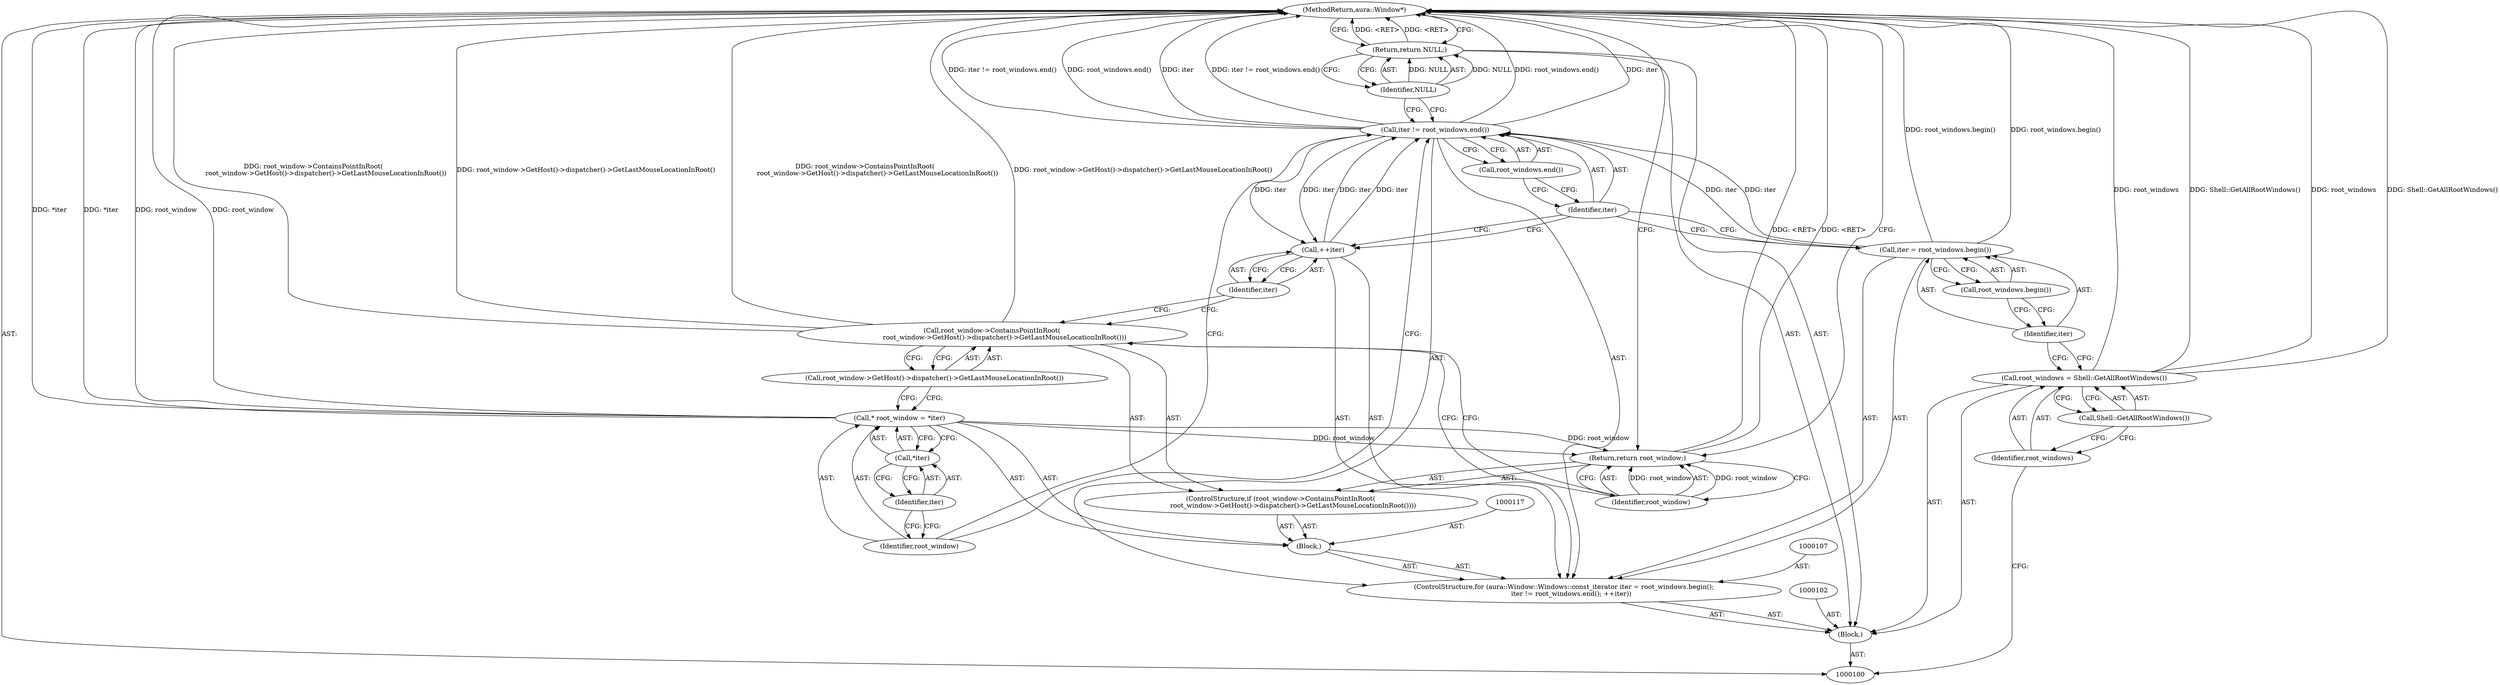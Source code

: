 digraph "1_Chrome_62b8b6e168a12263aab6b88dbef0b900cc37309f_6" {
"1000129" [label="(MethodReturn,aura::Window*)"];
"1000101" [label="(Block,)"];
"1000127" [label="(Return,return NULL;)"];
"1000128" [label="(Identifier,NULL)"];
"1000103" [label="(Call,root_windows = Shell::GetAllRootWindows())"];
"1000104" [label="(Identifier,root_windows)"];
"1000105" [label="(Call,Shell::GetAllRootWindows())"];
"1000106" [label="(ControlStructure,for (aura::Window::Windows::const_iterator iter = root_windows.begin();\n       iter != root_windows.end(); ++iter))"];
"1000108" [label="(Call,iter = root_windows.begin())"];
"1000109" [label="(Identifier,iter)"];
"1000110" [label="(Call,root_windows.begin())"];
"1000113" [label="(Call,root_windows.end())"];
"1000114" [label="(Call,++iter)"];
"1000115" [label="(Identifier,iter)"];
"1000111" [label="(Call,iter != root_windows.end())"];
"1000112" [label="(Identifier,iter)"];
"1000118" [label="(Call,* root_window = *iter)"];
"1000119" [label="(Identifier,root_window)"];
"1000120" [label="(Call,*iter)"];
"1000121" [label="(Identifier,iter)"];
"1000116" [label="(Block,)"];
"1000122" [label="(ControlStructure,if (root_window->ContainsPointInRoot(\n            root_window->GetHost()->dispatcher()->GetLastMouseLocationInRoot())))"];
"1000123" [label="(Call,root_window->ContainsPointInRoot(\n            root_window->GetHost()->dispatcher()->GetLastMouseLocationInRoot()))"];
"1000124" [label="(Call,root_window->GetHost()->dispatcher()->GetLastMouseLocationInRoot())"];
"1000126" [label="(Identifier,root_window)"];
"1000125" [label="(Return,return root_window;)"];
"1000129" -> "1000100"  [label="AST: "];
"1000129" -> "1000125"  [label="CFG: "];
"1000129" -> "1000127"  [label="CFG: "];
"1000127" -> "1000129"  [label="DDG: <RET>"];
"1000125" -> "1000129"  [label="DDG: <RET>"];
"1000103" -> "1000129"  [label="DDG: root_windows"];
"1000103" -> "1000129"  [label="DDG: Shell::GetAllRootWindows()"];
"1000123" -> "1000129"  [label="DDG: root_window->ContainsPointInRoot(\n            root_window->GetHost()->dispatcher()->GetLastMouseLocationInRoot())"];
"1000123" -> "1000129"  [label="DDG: root_window->GetHost()->dispatcher()->GetLastMouseLocationInRoot()"];
"1000111" -> "1000129"  [label="DDG: iter"];
"1000111" -> "1000129"  [label="DDG: iter != root_windows.end()"];
"1000111" -> "1000129"  [label="DDG: root_windows.end()"];
"1000118" -> "1000129"  [label="DDG: root_window"];
"1000118" -> "1000129"  [label="DDG: *iter"];
"1000108" -> "1000129"  [label="DDG: root_windows.begin()"];
"1000101" -> "1000100"  [label="AST: "];
"1000102" -> "1000101"  [label="AST: "];
"1000103" -> "1000101"  [label="AST: "];
"1000106" -> "1000101"  [label="AST: "];
"1000127" -> "1000101"  [label="AST: "];
"1000127" -> "1000101"  [label="AST: "];
"1000127" -> "1000128"  [label="CFG: "];
"1000128" -> "1000127"  [label="AST: "];
"1000129" -> "1000127"  [label="CFG: "];
"1000127" -> "1000129"  [label="DDG: <RET>"];
"1000128" -> "1000127"  [label="DDG: NULL"];
"1000128" -> "1000127"  [label="AST: "];
"1000128" -> "1000111"  [label="CFG: "];
"1000127" -> "1000128"  [label="CFG: "];
"1000128" -> "1000127"  [label="DDG: NULL"];
"1000103" -> "1000101"  [label="AST: "];
"1000103" -> "1000105"  [label="CFG: "];
"1000104" -> "1000103"  [label="AST: "];
"1000105" -> "1000103"  [label="AST: "];
"1000109" -> "1000103"  [label="CFG: "];
"1000103" -> "1000129"  [label="DDG: root_windows"];
"1000103" -> "1000129"  [label="DDG: Shell::GetAllRootWindows()"];
"1000104" -> "1000103"  [label="AST: "];
"1000104" -> "1000100"  [label="CFG: "];
"1000105" -> "1000104"  [label="CFG: "];
"1000105" -> "1000103"  [label="AST: "];
"1000105" -> "1000104"  [label="CFG: "];
"1000103" -> "1000105"  [label="CFG: "];
"1000106" -> "1000101"  [label="AST: "];
"1000107" -> "1000106"  [label="AST: "];
"1000108" -> "1000106"  [label="AST: "];
"1000111" -> "1000106"  [label="AST: "];
"1000114" -> "1000106"  [label="AST: "];
"1000116" -> "1000106"  [label="AST: "];
"1000108" -> "1000106"  [label="AST: "];
"1000108" -> "1000110"  [label="CFG: "];
"1000109" -> "1000108"  [label="AST: "];
"1000110" -> "1000108"  [label="AST: "];
"1000112" -> "1000108"  [label="CFG: "];
"1000108" -> "1000129"  [label="DDG: root_windows.begin()"];
"1000108" -> "1000111"  [label="DDG: iter"];
"1000109" -> "1000108"  [label="AST: "];
"1000109" -> "1000103"  [label="CFG: "];
"1000110" -> "1000109"  [label="CFG: "];
"1000110" -> "1000108"  [label="AST: "];
"1000110" -> "1000109"  [label="CFG: "];
"1000108" -> "1000110"  [label="CFG: "];
"1000113" -> "1000111"  [label="AST: "];
"1000113" -> "1000112"  [label="CFG: "];
"1000111" -> "1000113"  [label="CFG: "];
"1000114" -> "1000106"  [label="AST: "];
"1000114" -> "1000115"  [label="CFG: "];
"1000115" -> "1000114"  [label="AST: "];
"1000112" -> "1000114"  [label="CFG: "];
"1000114" -> "1000111"  [label="DDG: iter"];
"1000111" -> "1000114"  [label="DDG: iter"];
"1000115" -> "1000114"  [label="AST: "];
"1000115" -> "1000123"  [label="CFG: "];
"1000114" -> "1000115"  [label="CFG: "];
"1000111" -> "1000106"  [label="AST: "];
"1000111" -> "1000113"  [label="CFG: "];
"1000112" -> "1000111"  [label="AST: "];
"1000113" -> "1000111"  [label="AST: "];
"1000119" -> "1000111"  [label="CFG: "];
"1000128" -> "1000111"  [label="CFG: "];
"1000111" -> "1000129"  [label="DDG: iter"];
"1000111" -> "1000129"  [label="DDG: iter != root_windows.end()"];
"1000111" -> "1000129"  [label="DDG: root_windows.end()"];
"1000114" -> "1000111"  [label="DDG: iter"];
"1000108" -> "1000111"  [label="DDG: iter"];
"1000111" -> "1000114"  [label="DDG: iter"];
"1000112" -> "1000111"  [label="AST: "];
"1000112" -> "1000108"  [label="CFG: "];
"1000112" -> "1000114"  [label="CFG: "];
"1000113" -> "1000112"  [label="CFG: "];
"1000118" -> "1000116"  [label="AST: "];
"1000118" -> "1000120"  [label="CFG: "];
"1000119" -> "1000118"  [label="AST: "];
"1000120" -> "1000118"  [label="AST: "];
"1000124" -> "1000118"  [label="CFG: "];
"1000118" -> "1000129"  [label="DDG: root_window"];
"1000118" -> "1000129"  [label="DDG: *iter"];
"1000118" -> "1000125"  [label="DDG: root_window"];
"1000119" -> "1000118"  [label="AST: "];
"1000119" -> "1000111"  [label="CFG: "];
"1000121" -> "1000119"  [label="CFG: "];
"1000120" -> "1000118"  [label="AST: "];
"1000120" -> "1000121"  [label="CFG: "];
"1000121" -> "1000120"  [label="AST: "];
"1000118" -> "1000120"  [label="CFG: "];
"1000121" -> "1000120"  [label="AST: "];
"1000121" -> "1000119"  [label="CFG: "];
"1000120" -> "1000121"  [label="CFG: "];
"1000116" -> "1000106"  [label="AST: "];
"1000117" -> "1000116"  [label="AST: "];
"1000118" -> "1000116"  [label="AST: "];
"1000122" -> "1000116"  [label="AST: "];
"1000122" -> "1000116"  [label="AST: "];
"1000123" -> "1000122"  [label="AST: "];
"1000125" -> "1000122"  [label="AST: "];
"1000123" -> "1000122"  [label="AST: "];
"1000123" -> "1000124"  [label="CFG: "];
"1000124" -> "1000123"  [label="AST: "];
"1000126" -> "1000123"  [label="CFG: "];
"1000115" -> "1000123"  [label="CFG: "];
"1000123" -> "1000129"  [label="DDG: root_window->ContainsPointInRoot(\n            root_window->GetHost()->dispatcher()->GetLastMouseLocationInRoot())"];
"1000123" -> "1000129"  [label="DDG: root_window->GetHost()->dispatcher()->GetLastMouseLocationInRoot()"];
"1000124" -> "1000123"  [label="AST: "];
"1000124" -> "1000118"  [label="CFG: "];
"1000123" -> "1000124"  [label="CFG: "];
"1000126" -> "1000125"  [label="AST: "];
"1000126" -> "1000123"  [label="CFG: "];
"1000125" -> "1000126"  [label="CFG: "];
"1000126" -> "1000125"  [label="DDG: root_window"];
"1000125" -> "1000122"  [label="AST: "];
"1000125" -> "1000126"  [label="CFG: "];
"1000126" -> "1000125"  [label="AST: "];
"1000129" -> "1000125"  [label="CFG: "];
"1000125" -> "1000129"  [label="DDG: <RET>"];
"1000126" -> "1000125"  [label="DDG: root_window"];
"1000118" -> "1000125"  [label="DDG: root_window"];
}
